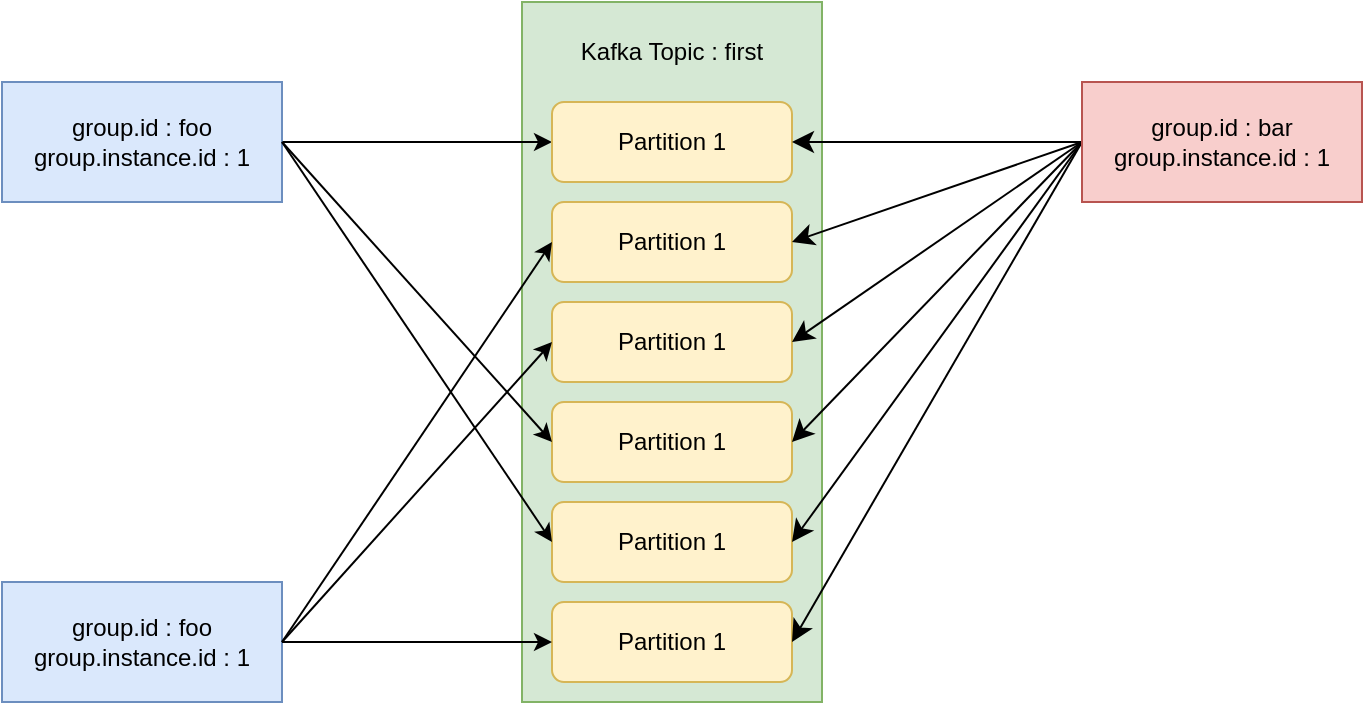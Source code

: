 <mxfile version="22.1.17" type="github">
  <diagram id="6oojn5KAw8aXJEHvEB7P" name="페이지-1">
    <mxGraphModel dx="1324" dy="1447" grid="1" gridSize="10" guides="1" tooltips="1" connect="1" arrows="1" fold="1" page="0" pageScale="1" pageWidth="1169" pageHeight="827" math="0" shadow="0">
      <root>
        <mxCell id="0" />
        <mxCell id="1" parent="0" />
        <mxCell id="vcagRyyaPTZ2BNqZmZip-172" value="" style="rounded=0;whiteSpace=wrap;html=1;fillColor=#d5e8d4;strokeColor=#82b366;" parent="1" vertex="1">
          <mxGeometry x="-160" y="-200" width="150" height="350" as="geometry" />
        </mxCell>
        <mxCell id="vcagRyyaPTZ2BNqZmZip-180" style="edgeStyle=orthogonalEdgeStyle;rounded=0;orthogonalLoop=1;jettySize=auto;html=1;entryX=0;entryY=0.5;entryDx=0;entryDy=0;" parent="1" source="vcagRyyaPTZ2BNqZmZip-171" target="vcagRyyaPTZ2BNqZmZip-174" edge="1">
          <mxGeometry relative="1" as="geometry" />
        </mxCell>
        <mxCell id="vcagRyyaPTZ2BNqZmZip-171" value="group.id : foo&lt;br&gt;group.instance.id : 1" style="rounded=0;whiteSpace=wrap;html=1;align=center;fillColor=#dae8fc;strokeColor=#6c8ebf;" parent="1" vertex="1">
          <mxGeometry x="-420" y="-160" width="140" height="60" as="geometry" />
        </mxCell>
        <mxCell id="vcagRyyaPTZ2BNqZmZip-173" value="Kafka Topic : first" style="text;html=1;strokeColor=none;fillColor=none;align=center;verticalAlign=middle;whiteSpace=wrap;rounded=0;" parent="1" vertex="1">
          <mxGeometry x="-140" y="-190" width="110" height="30" as="geometry" />
        </mxCell>
        <mxCell id="vcagRyyaPTZ2BNqZmZip-174" value="Partition 1" style="rounded=1;whiteSpace=wrap;html=1;fillColor=#fff2cc;strokeColor=#d6b656;" parent="1" vertex="1">
          <mxGeometry x="-145" y="-150" width="120" height="40" as="geometry" />
        </mxCell>
        <mxCell id="vcagRyyaPTZ2BNqZmZip-175" value="Partition 1" style="rounded=1;whiteSpace=wrap;html=1;fillColor=#fff2cc;strokeColor=#d6b656;" parent="1" vertex="1">
          <mxGeometry x="-145" y="-100" width="120" height="40" as="geometry" />
        </mxCell>
        <mxCell id="vcagRyyaPTZ2BNqZmZip-176" value="Partition 1" style="rounded=1;whiteSpace=wrap;html=1;fillColor=#fff2cc;strokeColor=#d6b656;" parent="1" vertex="1">
          <mxGeometry x="-145" y="-50" width="120" height="40" as="geometry" />
        </mxCell>
        <mxCell id="vcagRyyaPTZ2BNqZmZip-177" value="Partition 1" style="rounded=1;whiteSpace=wrap;html=1;fillColor=#fff2cc;strokeColor=#d6b656;" parent="1" vertex="1">
          <mxGeometry x="-145" width="120" height="40" as="geometry" />
        </mxCell>
        <mxCell id="vcagRyyaPTZ2BNqZmZip-178" value="Partition 1" style="rounded=1;whiteSpace=wrap;html=1;fillColor=#fff2cc;strokeColor=#d6b656;" parent="1" vertex="1">
          <mxGeometry x="-145" y="50" width="120" height="40" as="geometry" />
        </mxCell>
        <mxCell id="vcagRyyaPTZ2BNqZmZip-179" value="Partition 1" style="rounded=1;whiteSpace=wrap;html=1;fillColor=#fff2cc;strokeColor=#d6b656;" parent="1" vertex="1">
          <mxGeometry x="-145" y="100" width="120" height="40" as="geometry" />
        </mxCell>
        <mxCell id="vcagRyyaPTZ2BNqZmZip-184" value="" style="endArrow=classic;html=1;rounded=0;exitX=1;exitY=0.5;exitDx=0;exitDy=0;entryX=0;entryY=0.5;entryDx=0;entryDy=0;" parent="1" source="vcagRyyaPTZ2BNqZmZip-171" target="vcagRyyaPTZ2BNqZmZip-177" edge="1">
          <mxGeometry width="50" height="50" relative="1" as="geometry">
            <mxPoint x="-260" y="-110" as="sourcePoint" />
            <mxPoint x="-125" y="-60" as="targetPoint" />
          </mxGeometry>
        </mxCell>
        <mxCell id="vcagRyyaPTZ2BNqZmZip-185" value="" style="endArrow=classic;html=1;rounded=0;exitX=1;exitY=0.5;exitDx=0;exitDy=0;entryX=0;entryY=0.5;entryDx=0;entryDy=0;" parent="1" source="vcagRyyaPTZ2BNqZmZip-171" target="vcagRyyaPTZ2BNqZmZip-178" edge="1">
          <mxGeometry width="50" height="50" relative="1" as="geometry">
            <mxPoint x="-250" y="-100" as="sourcePoint" />
            <mxPoint x="-115" y="-50" as="targetPoint" />
          </mxGeometry>
        </mxCell>
        <mxCell id="vcagRyyaPTZ2BNqZmZip-187" value="group.id : foo&lt;br&gt;group.instance.id : 1" style="rounded=0;whiteSpace=wrap;html=1;align=center;fillColor=#dae8fc;strokeColor=#6c8ebf;" parent="1" vertex="1">
          <mxGeometry x="-420" y="90" width="140" height="60" as="geometry" />
        </mxCell>
        <mxCell id="vcagRyyaPTZ2BNqZmZip-189" style="rounded=0;orthogonalLoop=1;jettySize=auto;html=1;exitX=1;exitY=0.5;exitDx=0;exitDy=0;entryX=0;entryY=0.5;entryDx=0;entryDy=0;" parent="1" source="vcagRyyaPTZ2BNqZmZip-187" target="vcagRyyaPTZ2BNqZmZip-179" edge="1">
          <mxGeometry relative="1" as="geometry">
            <mxPoint x="-260" y="220" as="sourcePoint" />
            <mxPoint x="-180" y="210" as="targetPoint" />
          </mxGeometry>
        </mxCell>
        <mxCell id="vcagRyyaPTZ2BNqZmZip-190" style="rounded=0;orthogonalLoop=1;jettySize=auto;html=1;exitX=1;exitY=0.5;exitDx=0;exitDy=0;entryX=0;entryY=0.5;entryDx=0;entryDy=0;" parent="1" source="vcagRyyaPTZ2BNqZmZip-187" target="vcagRyyaPTZ2BNqZmZip-176" edge="1">
          <mxGeometry relative="1" as="geometry">
            <mxPoint x="-270" y="130" as="sourcePoint" />
            <mxPoint x="-135" y="130" as="targetPoint" />
          </mxGeometry>
        </mxCell>
        <mxCell id="vcagRyyaPTZ2BNqZmZip-191" style="rounded=0;orthogonalLoop=1;jettySize=auto;html=1;exitX=1;exitY=0.5;exitDx=0;exitDy=0;entryX=0;entryY=0.5;entryDx=0;entryDy=0;" parent="1" source="vcagRyyaPTZ2BNqZmZip-187" target="vcagRyyaPTZ2BNqZmZip-175" edge="1">
          <mxGeometry relative="1" as="geometry">
            <mxPoint x="-270" y="130" as="sourcePoint" />
            <mxPoint x="-135" y="130" as="targetPoint" />
          </mxGeometry>
        </mxCell>
        <mxCell id="uBNGUzsgvrxAobJYh4Rl-2" style="edgeStyle=none;curved=1;rounded=0;orthogonalLoop=1;jettySize=auto;html=1;entryX=1;entryY=0.5;entryDx=0;entryDy=0;fontSize=12;startSize=8;endSize=8;" edge="1" parent="1" source="uBNGUzsgvrxAobJYh4Rl-1" target="vcagRyyaPTZ2BNqZmZip-174">
          <mxGeometry relative="1" as="geometry" />
        </mxCell>
        <mxCell id="uBNGUzsgvrxAobJYh4Rl-3" style="edgeStyle=none;curved=1;rounded=0;orthogonalLoop=1;jettySize=auto;html=1;entryX=1;entryY=0.5;entryDx=0;entryDy=0;fontSize=12;startSize=8;endSize=8;exitX=0;exitY=0.5;exitDx=0;exitDy=0;" edge="1" parent="1" source="uBNGUzsgvrxAobJYh4Rl-1" target="vcagRyyaPTZ2BNqZmZip-175">
          <mxGeometry relative="1" as="geometry" />
        </mxCell>
        <mxCell id="uBNGUzsgvrxAobJYh4Rl-4" style="edgeStyle=none;curved=1;rounded=0;orthogonalLoop=1;jettySize=auto;html=1;entryX=1;entryY=0.5;entryDx=0;entryDy=0;fontSize=12;startSize=8;endSize=8;exitX=0;exitY=0.5;exitDx=0;exitDy=0;" edge="1" parent="1" source="uBNGUzsgvrxAobJYh4Rl-1" target="vcagRyyaPTZ2BNqZmZip-176">
          <mxGeometry relative="1" as="geometry" />
        </mxCell>
        <mxCell id="uBNGUzsgvrxAobJYh4Rl-5" style="edgeStyle=none;curved=1;rounded=0;orthogonalLoop=1;jettySize=auto;html=1;entryX=1;entryY=0.5;entryDx=0;entryDy=0;fontSize=12;startSize=8;endSize=8;exitX=0;exitY=0.5;exitDx=0;exitDy=0;" edge="1" parent="1" source="uBNGUzsgvrxAobJYh4Rl-1" target="vcagRyyaPTZ2BNqZmZip-177">
          <mxGeometry relative="1" as="geometry" />
        </mxCell>
        <mxCell id="uBNGUzsgvrxAobJYh4Rl-6" style="edgeStyle=none;curved=1;rounded=0;orthogonalLoop=1;jettySize=auto;html=1;entryX=1;entryY=0.5;entryDx=0;entryDy=0;fontSize=12;startSize=8;endSize=8;exitX=0;exitY=0.5;exitDx=0;exitDy=0;" edge="1" parent="1" source="uBNGUzsgvrxAobJYh4Rl-1" target="vcagRyyaPTZ2BNqZmZip-178">
          <mxGeometry relative="1" as="geometry" />
        </mxCell>
        <mxCell id="uBNGUzsgvrxAobJYh4Rl-7" style="edgeStyle=none;curved=1;rounded=0;orthogonalLoop=1;jettySize=auto;html=1;entryX=1;entryY=0.5;entryDx=0;entryDy=0;fontSize=12;startSize=8;endSize=8;" edge="1" parent="1" target="vcagRyyaPTZ2BNqZmZip-179">
          <mxGeometry relative="1" as="geometry">
            <mxPoint x="120" y="-130" as="sourcePoint" />
          </mxGeometry>
        </mxCell>
        <mxCell id="uBNGUzsgvrxAobJYh4Rl-1" value="group.id : bar&lt;br&gt;group.instance.id : 1" style="rounded=0;whiteSpace=wrap;html=1;align=center;fillColor=#f8cecc;strokeColor=#b85450;" vertex="1" parent="1">
          <mxGeometry x="120" y="-160" width="140" height="60" as="geometry" />
        </mxCell>
      </root>
    </mxGraphModel>
  </diagram>
</mxfile>
